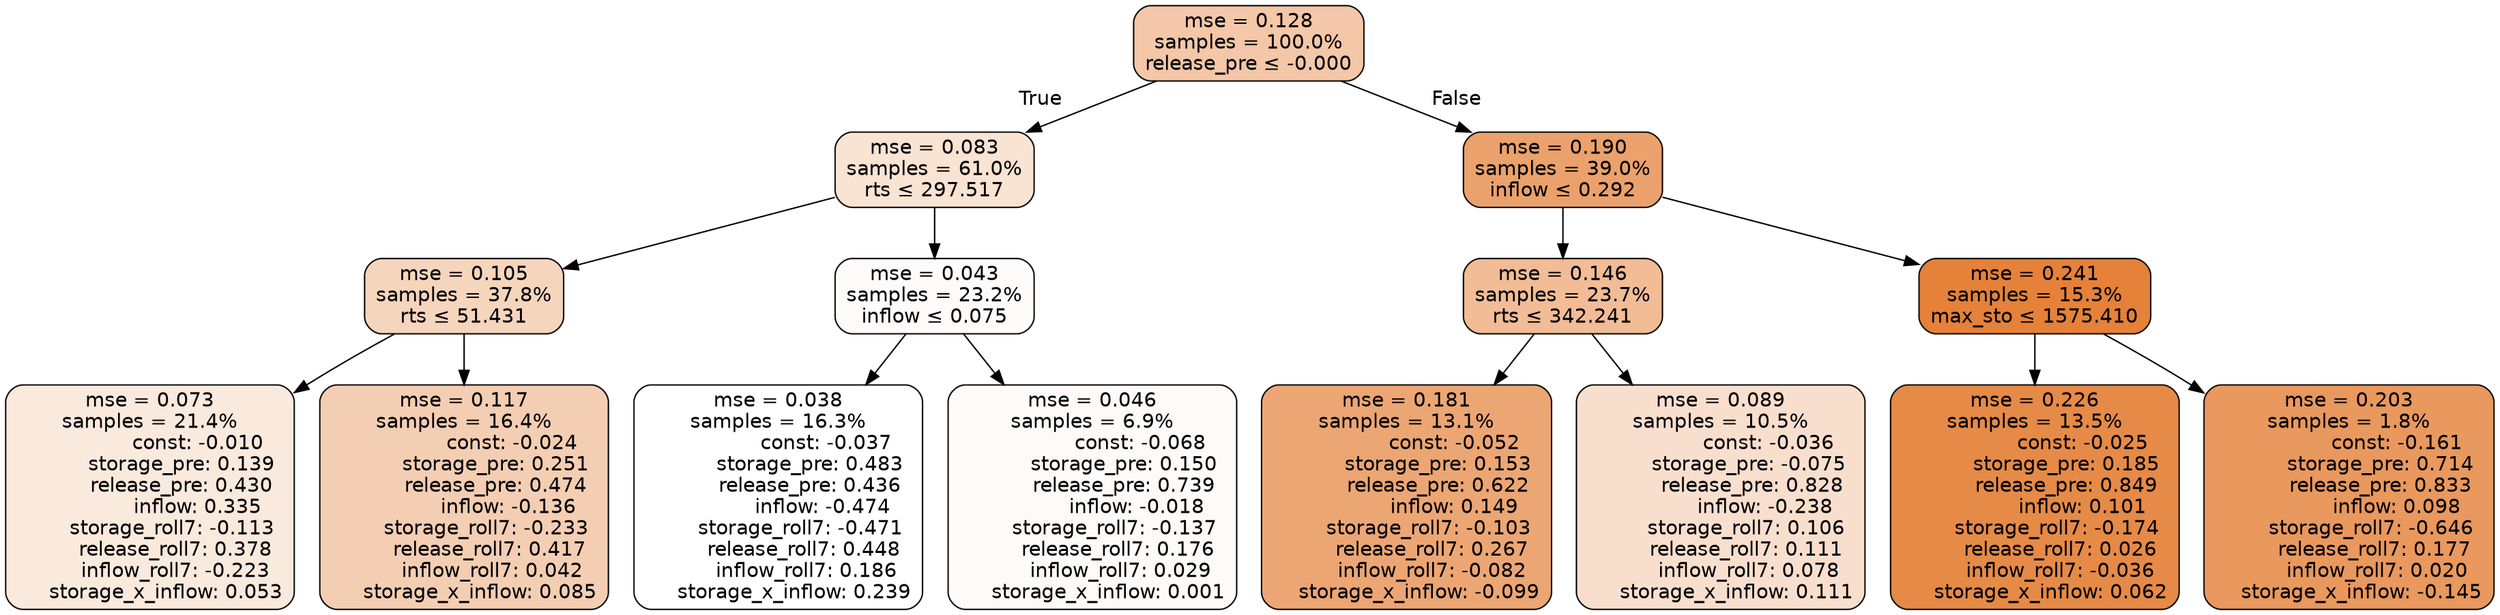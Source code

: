 digraph tree {
bgcolor="transparent"
node [shape=rectangle, style="filled, rounded", color="black", fontname=helvetica] ;
edge [fontname=helvetica] ;
	"0" [label="mse = 0.128
samples = 100.0%
release_pre &le; -0.000", fillcolor="#f3c7a7"]
	"1" [label="mse = 0.083
samples = 61.0%
rts &le; 297.517", fillcolor="#f9e3d3"]
	"2" [label="mse = 0.105
samples = 37.8%
rts &le; 51.431", fillcolor="#f6d5bd"]
	"3" [label="mse = 0.073
samples = 21.4%
               const: -0.010
          storage_pre: 0.139
          release_pre: 0.430
               inflow: 0.335
       storage_roll7: -0.113
        release_roll7: 0.378
        inflow_roll7: -0.223
     storage_x_inflow: 0.053", fillcolor="#fae9dd"]
	"4" [label="mse = 0.117
samples = 16.4%
               const: -0.024
          storage_pre: 0.251
          release_pre: 0.474
              inflow: -0.136
       storage_roll7: -0.233
        release_roll7: 0.417
         inflow_roll7: 0.042
     storage_x_inflow: 0.085", fillcolor="#f4ceb2"]
	"5" [label="mse = 0.043
samples = 23.2%
inflow &le; 0.075", fillcolor="#fefbfa"]
	"6" [label="mse = 0.038
samples = 16.3%
               const: -0.037
          storage_pre: 0.483
          release_pre: 0.436
              inflow: -0.474
       storage_roll7: -0.471
        release_roll7: 0.448
         inflow_roll7: 0.186
     storage_x_inflow: 0.239", fillcolor="#ffffff"]
	"7" [label="mse = 0.046
samples = 6.9%
               const: -0.068
          storage_pre: 0.150
          release_pre: 0.739
              inflow: -0.018
       storage_roll7: -0.137
        release_roll7: 0.176
         inflow_roll7: 0.029
     storage_x_inflow: 0.001", fillcolor="#fefaf7"]
	"8" [label="mse = 0.190
samples = 39.0%
inflow &le; 0.292", fillcolor="#eba16b"]
	"9" [label="mse = 0.146
samples = 23.7%
rts &le; 342.241", fillcolor="#f1bc96"]
	"10" [label="mse = 0.181
samples = 13.1%
               const: -0.052
          storage_pre: 0.153
          release_pre: 0.622
               inflow: 0.149
       storage_roll7: -0.103
        release_roll7: 0.267
        inflow_roll7: -0.082
    storage_x_inflow: -0.099", fillcolor="#eca674"]
	"11" [label="mse = 0.089
samples = 10.5%
               const: -0.036
         storage_pre: -0.075
          release_pre: 0.828
              inflow: -0.238
        storage_roll7: 0.106
        release_roll7: 0.111
         inflow_roll7: 0.078
     storage_x_inflow: 0.111", fillcolor="#f8dfcd"]
	"12" [label="mse = 0.241
samples = 15.3%
max_sto &le; 1575.410", fillcolor="#e58139"]
	"13" [label="mse = 0.226
samples = 13.5%
               const: -0.025
          storage_pre: 0.185
          release_pre: 0.849
               inflow: 0.101
       storage_roll7: -0.174
        release_roll7: 0.026
        inflow_roll7: -0.036
     storage_x_inflow: 0.062", fillcolor="#e68a47"]
	"14" [label="mse = 0.203
samples = 1.8%
               const: -0.161
          storage_pre: 0.714
          release_pre: 0.833
               inflow: 0.098
       storage_roll7: -0.646
        release_roll7: 0.177
         inflow_roll7: 0.020
    storage_x_inflow: -0.145", fillcolor="#e9985e"]

	"0" -> "1" [labeldistance=2.5, labelangle=45, headlabel="True"]
	"1" -> "2"
	"2" -> "3"
	"2" -> "4"
	"1" -> "5"
	"5" -> "6"
	"5" -> "7"
	"0" -> "8" [labeldistance=2.5, labelangle=-45, headlabel="False"]
	"8" -> "9"
	"9" -> "10"
	"9" -> "11"
	"8" -> "12"
	"12" -> "13"
	"12" -> "14"
}